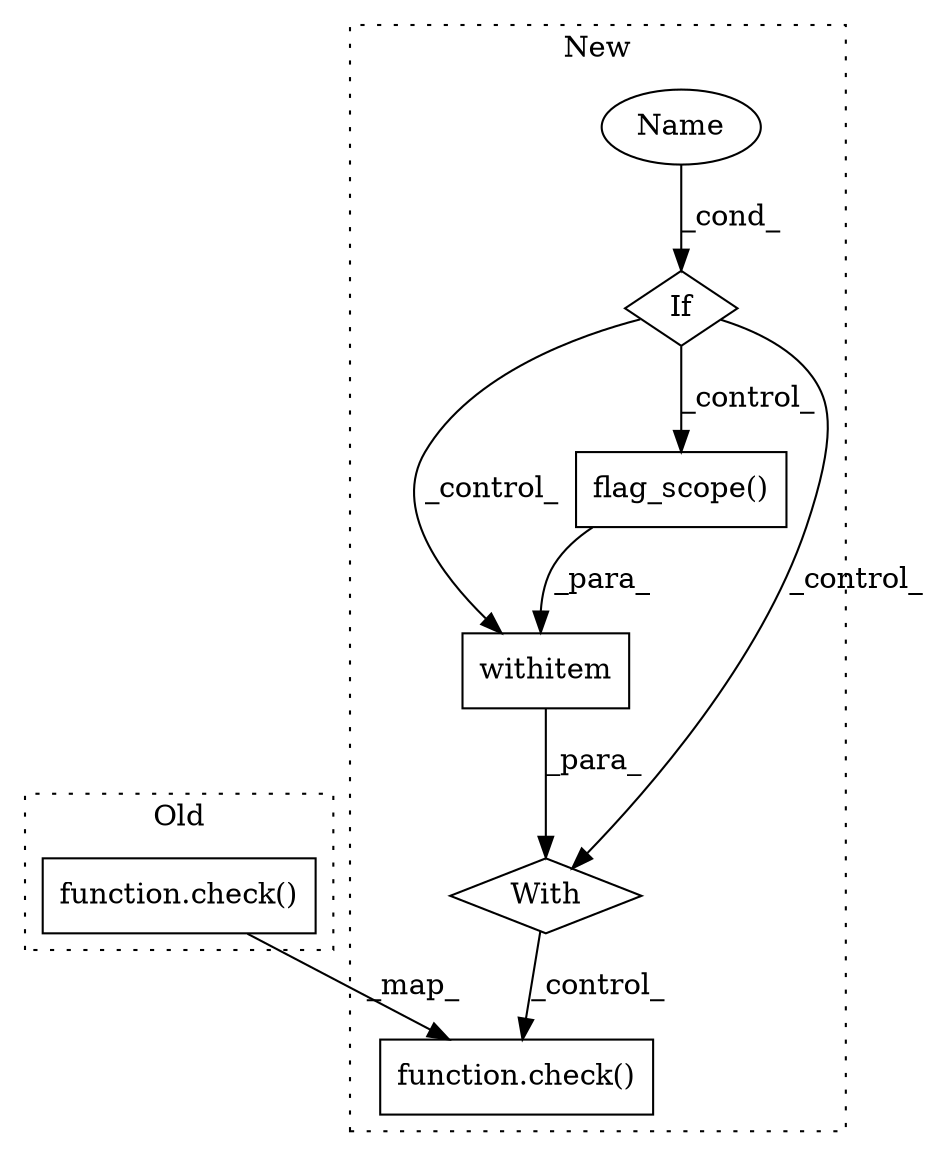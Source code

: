 digraph G {
subgraph cluster0 {
1 [label="function.check()" a="75" s="4372" l="7" shape="box"];
label = "Old";
style="dotted";
}
subgraph cluster1 {
2 [label="function.check()" a="75" s="4450" l="7" shape="box"];
3 [label="If" a="96" s="4374" l="3" shape="diamond"];
4 [label="Name" a="87" s="4377" l="11" shape="ellipse"];
5 [label="withitem" a="49" s="4407" l="2" shape="box"];
6 [label="With" a="39" s="4402,4409" l="5,41" shape="diamond"];
7 [label="flag_scope()" a="75" s="4407" l="25" shape="box"];
label = "New";
style="dotted";
}
1 -> 2 [label="_map_"];
3 -> 6 [label="_control_"];
3 -> 5 [label="_control_"];
3 -> 7 [label="_control_"];
4 -> 3 [label="_cond_"];
5 -> 6 [label="_para_"];
6 -> 2 [label="_control_"];
7 -> 5 [label="_para_"];
}